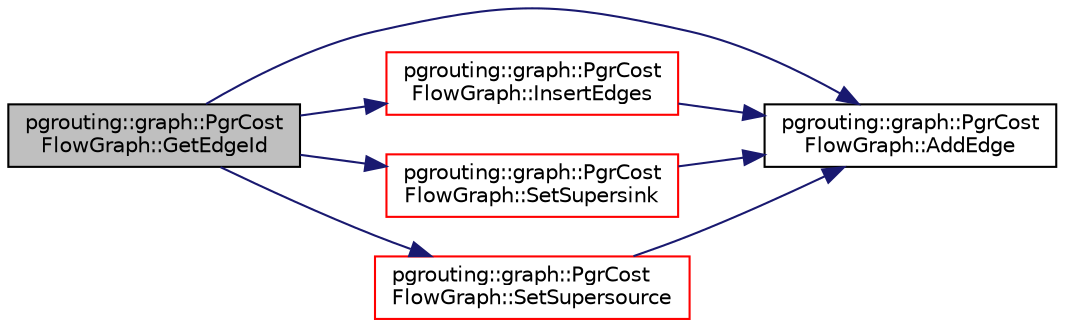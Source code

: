 digraph "pgrouting::graph::PgrCostFlowGraph::GetEdgeId"
{
  edge [fontname="Helvetica",fontsize="10",labelfontname="Helvetica",labelfontsize="10"];
  node [fontname="Helvetica",fontsize="10",shape=record];
  rankdir="LR";
  Node61 [label="pgrouting::graph::PgrCost\lFlowGraph::GetEdgeId",height=0.2,width=0.4,color="black", fillcolor="grey75", style="filled", fontcolor="black"];
  Node61 -> Node62 [color="midnightblue",fontsize="10",style="solid",fontname="Helvetica"];
  Node62 [label="pgrouting::graph::PgrCost\lFlowGraph::AddEdge",height=0.2,width=0.4,color="black", fillcolor="white", style="filled",URL="$classpgrouting_1_1graph_1_1PgrCostFlowGraph.html#ae332714d0cac50310333a89b2912954b"];
  Node61 -> Node63 [color="midnightblue",fontsize="10",style="solid",fontname="Helvetica"];
  Node63 [label="pgrouting::graph::PgrCost\lFlowGraph::InsertEdges",height=0.2,width=0.4,color="red", fillcolor="white", style="filled",URL="$classpgrouting_1_1graph_1_1PgrCostFlowGraph.html#a75bb666c3a7dbddbcf9e1b8fa9100b3b"];
  Node63 -> Node62 [color="midnightblue",fontsize="10",style="solid",fontname="Helvetica"];
  Node61 -> Node65 [color="midnightblue",fontsize="10",style="solid",fontname="Helvetica"];
  Node65 [label="pgrouting::graph::PgrCost\lFlowGraph::SetSupersink",height=0.2,width=0.4,color="red", fillcolor="white", style="filled",URL="$classpgrouting_1_1graph_1_1PgrCostFlowGraph.html#a13441d5ae80f761e9207df65372ed43b"];
  Node65 -> Node62 [color="midnightblue",fontsize="10",style="solid",fontname="Helvetica"];
  Node61 -> Node66 [color="midnightblue",fontsize="10",style="solid",fontname="Helvetica"];
  Node66 [label="pgrouting::graph::PgrCost\lFlowGraph::SetSupersource",height=0.2,width=0.4,color="red", fillcolor="white", style="filled",URL="$classpgrouting_1_1graph_1_1PgrCostFlowGraph.html#ac0ba9a33bf9941d74d883bd55f529d5c"];
  Node66 -> Node62 [color="midnightblue",fontsize="10",style="solid",fontname="Helvetica"];
}
